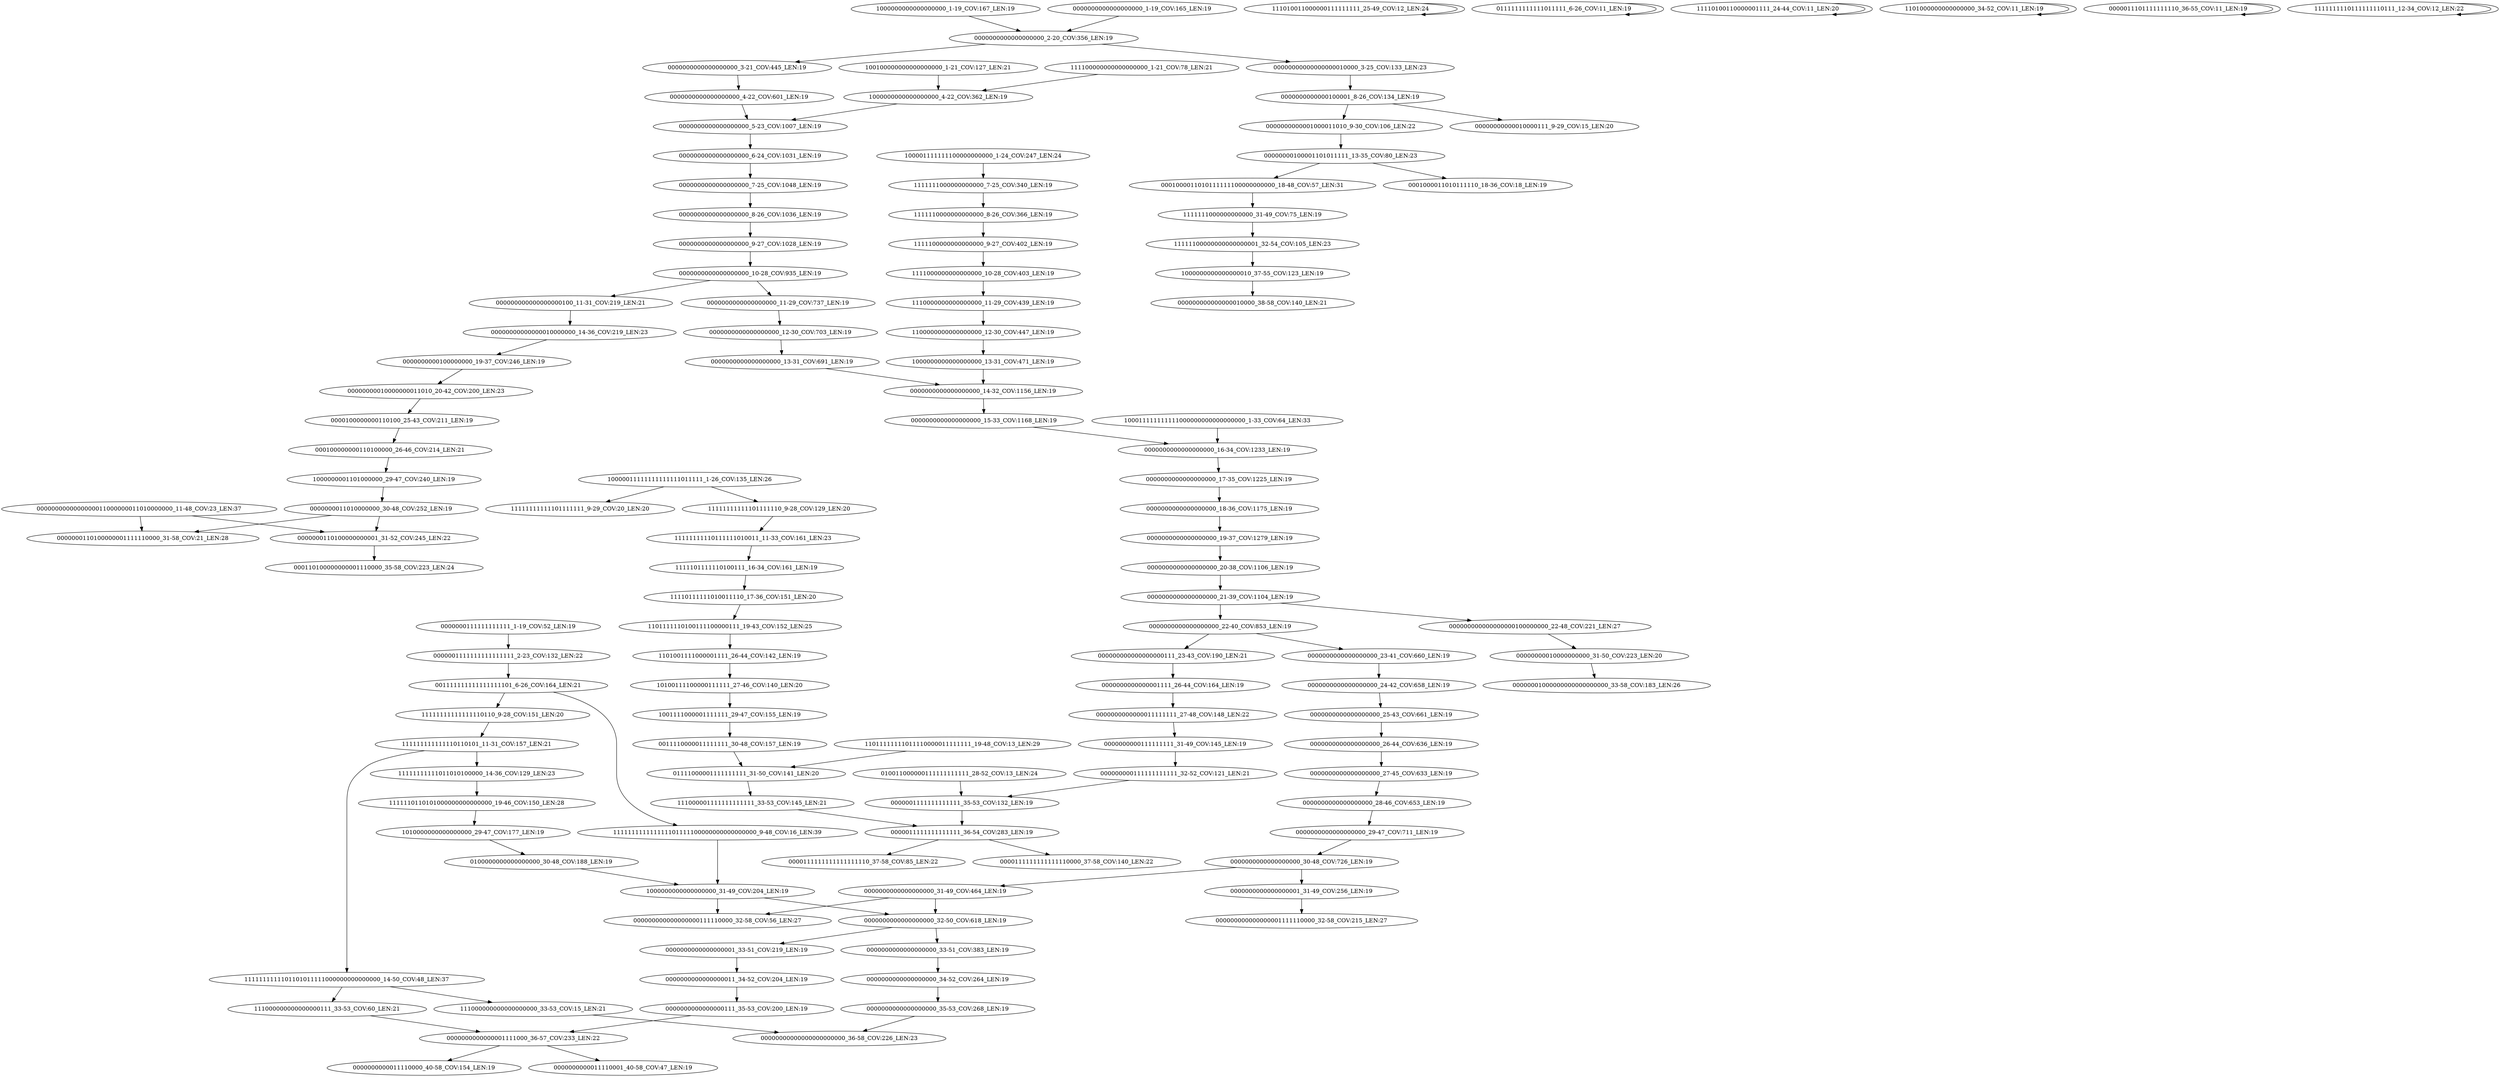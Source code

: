 digraph G {
    "00000000010000000011010_20-42_COV:200_LEN:23" -> "0000100000000110100_25-43_COV:211_LEN:19";
    "0000000000000000000_23-41_COV:660_LEN:19" -> "0000000000000000000_24-42_COV:658_LEN:19";
    "1001111000001111111_29-47_COV:155_LEN:19" -> "0011110000011111111_30-48_COV:157_LEN:19";
    "1111100000000000000_9-27_COV:402_LEN:19" -> "1111000000000000000_10-28_COV:403_LEN:19";
    "11110111111010011110_17-36_COV:151_LEN:20" -> "1101111110100111100000111_19-43_COV:152_LEN:25";
    "0000000000000000000_19-37_COV:1279_LEN:19" -> "0000000000000000000_20-38_COV:1106_LEN:19";
    "100011111111111000000000000000000_1-33_COV:64_LEN:33" -> "0000000000000000000_16-34_COV:1233_LEN:19";
    "1110000000000000000_11-29_COV:439_LEN:19" -> "1100000000000000000_12-30_COV:447_LEN:19";
    "100001111111100000000000_1-24_COV:247_LEN:24" -> "1111111000000000000_7-25_COV:340_LEN:19";
    "0000000000000000000_11-29_COV:737_LEN:19" -> "0000000000000000000_12-30_COV:703_LEN:19";
    "1111000000000000000_10-28_COV:403_LEN:19" -> "1110000000000000000_11-29_COV:439_LEN:19";
    "1111101111110100111_16-34_COV:161_LEN:19" -> "11110111111010011110_17-36_COV:151_LEN:20";
    "0000000000000000000_29-47_COV:711_LEN:19" -> "0000000000000000000_30-48_COV:726_LEN:19";
    "0000000000000000000_4-22_COV:601_LEN:19" -> "0000000000000000000_5-23_COV:1007_LEN:19";
    "0000100000000110100_25-43_COV:211_LEN:19" -> "000100000000110100000_26-46_COV:214_LEN:21";
    "1111111000000000000_7-25_COV:340_LEN:19" -> "1111110000000000000_8-26_COV:366_LEN:19";
    "0000000000000000001_31-49_COV:256_LEN:19" -> "000000000000000001111110000_32-58_COV:215_LEN:27";
    "0000000000000000000_17-35_COV:1225_LEN:19" -> "0000000000000000000_18-36_COV:1175_LEN:19";
    "0000000000000000000_22-40_COV:853_LEN:19" -> "0000000000000000000_23-41_COV:660_LEN:19";
    "0000000000000000000_22-40_COV:853_LEN:19" -> "000000000000000000111_23-43_COV:190_LEN:21";
    "10100111100000111111_27-46_COV:140_LEN:20" -> "1001111000001111111_29-47_COV:155_LEN:19";
    "1000000000000000000_13-31_COV:471_LEN:19" -> "0000000000000000000_14-32_COV:1156_LEN:19";
    "1000000000000000010_37-55_COV:123_LEN:19" -> "000000000000000010000_38-58_COV:140_LEN:21";
    "11111111111101111110_9-28_COV:129_LEN:20" -> "11111111110111111010011_11-33_COV:161_LEN:23";
    "0000000000000000000_27-45_COV:633_LEN:19" -> "0000000000000000000_28-46_COV:653_LEN:19";
    "0000000000111111111_31-49_COV:145_LEN:19" -> "000000000111111111111_32-52_COV:121_LEN:21";
    "0000000000000100001_8-26_COV:134_LEN:19" -> "0000000000001000011010_9-30_COV:106_LEN:22";
    "0000000000000100001_8-26_COV:134_LEN:19" -> "00000000000010000111_9-29_COV:15_LEN:20";
    "000100000000110100000_26-46_COV:214_LEN:21" -> "1000000001101000000_29-47_COV:240_LEN:19";
    "11111111110111111010011_11-33_COV:161_LEN:23" -> "1111101111110100111_16-34_COV:161_LEN:19";
    "0100000000000000000_30-48_COV:188_LEN:19" -> "1000000000000000000_31-49_COV:204_LEN:19";
    "100100000000000000000_1-21_COV:127_LEN:21" -> "1000000000000000000_4-22_COV:362_LEN:19";
    "0000000000100000000_19-37_COV:246_LEN:19" -> "00000000010000000011010_20-42_COV:200_LEN:23";
    "0000000000000000000_20-38_COV:1106_LEN:19" -> "0000000000000000000_21-39_COV:1104_LEN:19";
    "1010000000000000000_29-47_COV:177_LEN:19" -> "0100000000000000000_30-48_COV:188_LEN:19";
    "0000000000000000000_10-28_COV:935_LEN:19" -> "0000000000000000000_11-29_COV:737_LEN:19";
    "0000000000000000000_10-28_COV:935_LEN:19" -> "000000000000000000100_11-31_COV:219_LEN:21";
    "010011000000111111111111_28-52_COV:13_LEN:24" -> "0000001111111111111_35-53_COV:132_LEN:19";
    "111010011000000111111111_25-49_COV:12_LEN:24" -> "111010011000000111111111_25-49_COV:12_LEN:24";
    "0011110000011111111_30-48_COV:157_LEN:19" -> "01111000001111111111_31-50_COV:141_LEN:20";
    "0000000000001000011010_9-30_COV:106_LEN:22" -> "00000000100001101011111_13-35_COV:80_LEN:23";
    "1100000000000000000_12-30_COV:447_LEN:19" -> "1000000000000000000_13-31_COV:471_LEN:19";
    "0000001111111111111111_2-23_COV:132_LEN:22" -> "001111111111111111101_6-26_COV:164_LEN:21";
    "0000000000000000000_3-21_COV:445_LEN:19" -> "0000000000000000000_4-22_COV:601_LEN:19";
    "111000001111111111111_33-53_COV:145_LEN:21" -> "0000011111111111111_36-54_COV:283_LEN:19";
    "1000000000000000000_31-49_COV:204_LEN:19" -> "0000000000000000000_32-50_COV:618_LEN:19";
    "1000000000000000000_31-49_COV:204_LEN:19" -> "000000000000000000111110000_32-58_COV:56_LEN:27";
    "0000000000000000000_35-53_COV:268_LEN:19" -> "00000000000000000000000_36-58_COV:226_LEN:23";
    "111000000000000000000_33-53_COV:15_LEN:21" -> "00000000000000000000000_36-58_COV:226_LEN:23";
    "000000000000000000100000000_22-48_COV:221_LEN:27" -> "00000000010000000000_31-50_COV:223_LEN:20";
    "0000000000000000000_32-50_COV:618_LEN:19" -> "0000000000000000001_33-51_COV:219_LEN:19";
    "0000000000000000000_32-50_COV:618_LEN:19" -> "0000000000000000000_33-51_COV:383_LEN:19";
    "00000000000000010000000_14-36_COV:219_LEN:23" -> "0000000000100000000_19-37_COV:246_LEN:19";
    "0000000000000000000_16-34_COV:1233_LEN:19" -> "0000000000000000000_17-35_COV:1225_LEN:19";
    "0000000000000000001_33-51_COV:219_LEN:19" -> "0000000000000000011_34-52_COV:204_LEN:19";
    "0000000110100000000001_31-52_COV:245_LEN:22" -> "000110100000000001110000_35-58_COV:223_LEN:24";
    "0111111111111011111_6-26_COV:11_LEN:19" -> "0111111111111011111_6-26_COV:11_LEN:19";
    "0000001111111111111_35-53_COV:132_LEN:19" -> "0000011111111111111_36-54_COV:283_LEN:19";
    "01111000001111111111_31-50_COV:141_LEN:20" -> "111000001111111111111_33-53_COV:145_LEN:21";
    "11110100110000001111_24-44_COV:11_LEN:20" -> "11110100110000001111_24-44_COV:11_LEN:20";
    "0000000000000000000_31-49_COV:464_LEN:19" -> "0000000000000000000_32-50_COV:618_LEN:19";
    "0000000000000000000_31-49_COV:464_LEN:19" -> "000000000000000000111110000_32-58_COV:56_LEN:27";
    "0000000000000000000_14-32_COV:1156_LEN:19" -> "0000000000000000000_15-33_COV:1168_LEN:19";
    "1101000000000000000_34-52_COV:11_LEN:19" -> "1101000000000000000_34-52_COV:11_LEN:19";
    "000000000000000000100_11-31_COV:219_LEN:21" -> "00000000000000010000000_14-36_COV:219_LEN:23";
    "0000011101111111110_36-55_COV:11_LEN:19" -> "0000011101111111110_36-55_COV:11_LEN:19";
    "0000000000000011111111_27-48_COV:148_LEN:22" -> "0000000000111111111_31-49_COV:145_LEN:19";
    "001111111111111111101_6-26_COV:164_LEN:21" -> "111111111111111101111100000000000000000_9-48_COV:16_LEN:39";
    "001111111111111111101_6-26_COV:164_LEN:21" -> "11111111111111110110_9-28_COV:151_LEN:20";
    "1101001111000001111_26-44_COV:142_LEN:19" -> "10100111100000111111_27-46_COV:140_LEN:20";
    "11111100000000000000001_32-54_COV:105_LEN:23" -> "1000000000000000010_37-55_COV:123_LEN:19";
    "0000000000000000000_18-36_COV:1175_LEN:19" -> "0000000000000000000_19-37_COV:1279_LEN:19";
    "1111110110101000000000000000_19-46_COV:150_LEN:28" -> "1010000000000000000_29-47_COV:177_LEN:19";
    "0000000000000000000_28-46_COV:653_LEN:19" -> "0000000000000000000_29-47_COV:711_LEN:19";
    "000000000000000000111_23-43_COV:190_LEN:21" -> "0000000000000001111_26-44_COV:164_LEN:19";
    "0000000000000001111_26-44_COV:164_LEN:19" -> "0000000000000011111111_27-48_COV:148_LEN:22";
    "0000000000000000000_25-43_COV:661_LEN:19" -> "0000000000000000000_26-44_COV:636_LEN:19";
    "0000000000000000000_24-42_COV:658_LEN:19" -> "0000000000000000000_25-43_COV:661_LEN:19";
    "00000000000000000010000_3-25_COV:133_LEN:23" -> "0000000000000100001_8-26_COV:134_LEN:19";
    "000000000111111111111_32-52_COV:121_LEN:21" -> "0000001111111111111_35-53_COV:132_LEN:19";
    "0000000000000000000_21-39_COV:1104_LEN:19" -> "0000000000000000000_22-40_COV:853_LEN:19";
    "0000000000000000000_21-39_COV:1104_LEN:19" -> "000000000000000000100000000_22-48_COV:221_LEN:27";
    "0000000000000000111_35-53_COV:200_LEN:19" -> "0000000000000001111000_36-57_COV:233_LEN:22";
    "0000000000000000011000000011010000000_11-48_COV:23_LEN:37" -> "0000000110100000001111110000_31-58_COV:21_LEN:28";
    "0000000000000000011000000011010000000_11-48_COV:23_LEN:37" -> "0000000110100000000001_31-52_COV:245_LEN:22";
    "1000000000000000000_1-19_COV:167_LEN:19" -> "0000000000000000000_2-20_COV:356_LEN:19";
    "0000011111111111111_36-54_COV:283_LEN:19" -> "0000111111111111110000_37-58_COV:140_LEN:22";
    "0000011111111111111_36-54_COV:283_LEN:19" -> "0000111111111111111110_37-58_COV:85_LEN:22";
    "111111111111111101111100000000000000000_9-48_COV:16_LEN:39" -> "1000000000000000000_31-49_COV:204_LEN:19";
    "0000000000000000000_34-52_COV:264_LEN:19" -> "0000000000000000000_35-53_COV:268_LEN:19";
    "1101111110100111100000111_19-43_COV:152_LEN:25" -> "1101001111000001111_26-44_COV:142_LEN:19";
    "0000000000000000000_30-48_COV:726_LEN:19" -> "0000000000000000001_31-49_COV:256_LEN:19";
    "0000000000000000000_30-48_COV:726_LEN:19" -> "0000000000000000000_31-49_COV:464_LEN:19";
    "0001000011010111111100000000000_18-48_COV:57_LEN:31" -> "1111111000000000000_31-49_COV:75_LEN:19";
    "0000000000000000000_6-24_COV:1031_LEN:19" -> "0000000000000000000_7-25_COV:1048_LEN:19";
    "0000000000000001111000_36-57_COV:233_LEN:22" -> "0000000000011110000_40-58_COV:154_LEN:19";
    "0000000000000001111000_36-57_COV:233_LEN:22" -> "0000000000011110001_40-58_COV:47_LEN:19";
    "0000000000000000000_26-44_COV:636_LEN:19" -> "0000000000000000000_27-45_COV:633_LEN:19";
    "0000000000000000000_13-31_COV:691_LEN:19" -> "0000000000000000000_14-32_COV:1156_LEN:19";
    "00000000100001101011111_13-35_COV:80_LEN:23" -> "0001000011010111110_18-36_COV:18_LEN:19";
    "00000000100001101011111_13-35_COV:80_LEN:23" -> "0001000011010111111100000000000_18-48_COV:57_LEN:31";
    "0000000000000000011_34-52_COV:204_LEN:19" -> "0000000000000000111_35-53_COV:200_LEN:19";
    "0000000000000000000_5-23_COV:1007_LEN:19" -> "0000000000000000000_6-24_COV:1031_LEN:19";
    "11011111111011110000011111111_19-48_COV:13_LEN:29" -> "01111000001111111111_31-50_COV:141_LEN:20";
    "0000000000000000000_8-26_COV:1036_LEN:19" -> "0000000000000000000_9-27_COV:1028_LEN:19";
    "0000000000000000000_7-25_COV:1048_LEN:19" -> "0000000000000000000_8-26_COV:1036_LEN:19";
    "1000000000000000000_4-22_COV:362_LEN:19" -> "0000000000000000000_5-23_COV:1007_LEN:19";
    "11111111111011010100000_14-36_COV:129_LEN:23" -> "1111110110101000000000000000_19-46_COV:150_LEN:28";
    "0000000000000000000_12-30_COV:703_LEN:19" -> "0000000000000000000_13-31_COV:691_LEN:19";
    "1111111110111111110111_12-34_COV:12_LEN:22" -> "1111111110111111110111_12-34_COV:12_LEN:22";
    "0000000011010000000_30-48_COV:252_LEN:19" -> "0000000110100000001111110000_31-58_COV:21_LEN:28";
    "0000000011010000000_30-48_COV:252_LEN:19" -> "0000000110100000000001_31-52_COV:245_LEN:22";
    "0000000000000000000_1-19_COV:165_LEN:19" -> "0000000000000000000_2-20_COV:356_LEN:19";
    "111100000000000000000_1-21_COV:78_LEN:21" -> "1000000000000000000_4-22_COV:362_LEN:19";
    "0000000000000000000_9-27_COV:1028_LEN:19" -> "0000000000000000000_10-28_COV:935_LEN:19";
    "0000000000000000000_33-51_COV:383_LEN:19" -> "0000000000000000000_34-52_COV:264_LEN:19";
    "0000000000000000000_15-33_COV:1168_LEN:19" -> "0000000000000000000_16-34_COV:1233_LEN:19";
    "1111110000000000000_8-26_COV:366_LEN:19" -> "1111100000000000000_9-27_COV:402_LEN:19";
    "00000000010000000000_31-50_COV:223_LEN:20" -> "00000001000000000000000000_33-58_COV:183_LEN:26";
    "1111111111101101011111000000000000000_14-50_COV:48_LEN:37" -> "111000000000000000000_33-53_COV:15_LEN:21";
    "1111111111101101011111000000000000000_14-50_COV:48_LEN:37" -> "111000000000000000111_33-53_COV:60_LEN:21";
    "111000000000000000111_33-53_COV:60_LEN:21" -> "0000000000000001111000_36-57_COV:233_LEN:22";
    "10000011111111111111011111_1-26_COV:135_LEN:26" -> "11111111111101111111_9-29_COV:20_LEN:20";
    "10000011111111111111011111_1-26_COV:135_LEN:26" -> "11111111111101111110_9-28_COV:129_LEN:20";
    "1111111000000000000_31-49_COV:75_LEN:19" -> "11111100000000000000001_32-54_COV:105_LEN:23";
    "1000000001101000000_29-47_COV:240_LEN:19" -> "0000000011010000000_30-48_COV:252_LEN:19";
    "111111111111110110101_11-31_COV:157_LEN:21" -> "11111111111011010100000_14-36_COV:129_LEN:23";
    "111111111111110110101_11-31_COV:157_LEN:21" -> "1111111111101101011111000000000000000_14-50_COV:48_LEN:37";
    "11111111111111110110_9-28_COV:151_LEN:20" -> "111111111111110110101_11-31_COV:157_LEN:21";
    "0000000000000000000_2-20_COV:356_LEN:19" -> "0000000000000000000_3-21_COV:445_LEN:19";
    "0000000000000000000_2-20_COV:356_LEN:19" -> "00000000000000000010000_3-25_COV:133_LEN:23";
    "0000000111111111111_1-19_COV:52_LEN:19" -> "0000001111111111111111_2-23_COV:132_LEN:22";
}
